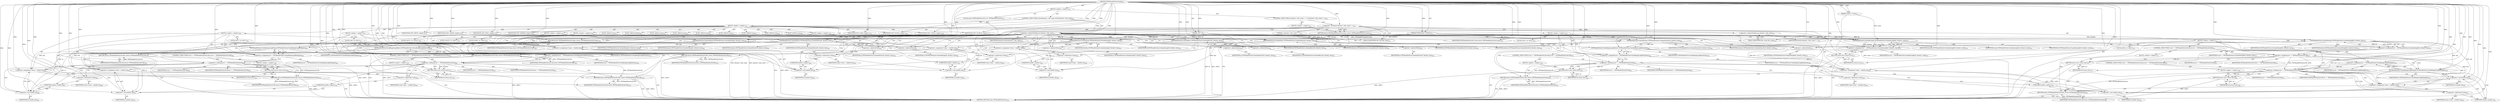 digraph "TIFFReadDirEntryLong8" {  
"79770" [label = <(METHOD,TIFFReadDirEntryLong8)<SUB>810</SUB>> ]
"79771" [label = <(PARAM,TIFF *tif)<SUB>811</SUB>> ]
"79772" [label = <(PARAM,TIFFDirEntry *direntry)<SUB>811</SUB>> ]
"79773" [label = <(PARAM,uint64_t *value)<SUB>811</SUB>> ]
"79774" [label = <(BLOCK,&lt;empty&gt;,&lt;empty&gt;)<SUB>812</SUB>> ]
"79775" [label = <(LOCAL,enum TIFFReadDirEntryErr err: TIFFReadDirEntryErr)<SUB>813</SUB>> ]
"79776" [label = <(CONTROL_STRUCTURE,if (direntry-&gt;tdir_count != 1),if (direntry-&gt;tdir_count != 1))<SUB>814</SUB>> ]
"79777" [label = <(&lt;operator&gt;.notEquals,direntry-&gt;tdir_count != 1)<SUB>814</SUB>> ]
"79778" [label = <(&lt;operator&gt;.indirectFieldAccess,direntry-&gt;tdir_count)<SUB>814</SUB>> ]
"79779" [label = <(IDENTIFIER,direntry,direntry-&gt;tdir_count != 1)<SUB>814</SUB>> ]
"79780" [label = <(FIELD_IDENTIFIER,tdir_count,tdir_count)<SUB>814</SUB>> ]
"79781" [label = <(LITERAL,1,direntry-&gt;tdir_count != 1)<SUB>814</SUB>> ]
"79782" [label = <(BLOCK,&lt;empty&gt;,&lt;empty&gt;)<SUB>815</SUB>> ]
"79783" [label = <(RETURN,return (TIFFReadDirEntryErrCount);,return (TIFFReadDirEntryErrCount);)<SUB>815</SUB>> ]
"79784" [label = <(IDENTIFIER,TIFFReadDirEntryErrCount,return (TIFFReadDirEntryErrCount);)<SUB>815</SUB>> ]
"79785" [label = <(CONTROL_STRUCTURE,switch(direntry-&gt;tdir_type),switch(direntry-&gt;tdir_type))<SUB>816</SUB>> ]
"79786" [label = <(&lt;operator&gt;.indirectFieldAccess,direntry-&gt;tdir_type)<SUB>816</SUB>> ]
"79787" [label = <(IDENTIFIER,direntry,switch(direntry-&gt;tdir_type))<SUB>816</SUB>> ]
"79788" [label = <(FIELD_IDENTIFIER,tdir_type,tdir_type)<SUB>816</SUB>> ]
"79789" [label = <(BLOCK,&lt;empty&gt;,&lt;empty&gt;)<SUB>817</SUB>> ]
"79790" [label = <(JUMP_TARGET,case)<SUB>818</SUB>> ]
"79791" [label = <(IDENTIFIER,TIFF_BYTE,&lt;empty&gt;)<SUB>818</SUB>> ]
"79792" [label = <(BLOCK,&lt;empty&gt;,&lt;empty&gt;)<SUB>819</SUB>> ]
"79793" [label = <(LOCAL,uint8_t m: uint8_t)<SUB>820</SUB>> ]
"79794" [label = <(TIFFReadDirEntryCheckedByte,TIFFReadDirEntryCheckedByte(tif, direntry, &amp;m))<SUB>821</SUB>> ]
"79795" [label = <(IDENTIFIER,tif,TIFFReadDirEntryCheckedByte(tif, direntry, &amp;m))<SUB>821</SUB>> ]
"79796" [label = <(IDENTIFIER,direntry,TIFFReadDirEntryCheckedByte(tif, direntry, &amp;m))<SUB>821</SUB>> ]
"79797" [label = <(&lt;operator&gt;.addressOf,&amp;m)<SUB>821</SUB>> ]
"79798" [label = <(IDENTIFIER,m,TIFFReadDirEntryCheckedByte(tif, direntry, &amp;m))<SUB>821</SUB>> ]
"79799" [label = <(&lt;operator&gt;.assignment,*value = (uint64_t)m)<SUB>822</SUB>> ]
"79800" [label = <(&lt;operator&gt;.indirection,*value)<SUB>822</SUB>> ]
"79801" [label = <(IDENTIFIER,value,*value = (uint64_t)m)<SUB>822</SUB>> ]
"79802" [label = <(&lt;operator&gt;.cast,(uint64_t)m)<SUB>822</SUB>> ]
"79803" [label = <(UNKNOWN,uint64_t,uint64_t)<SUB>822</SUB>> ]
"79804" [label = <(IDENTIFIER,m,(uint64_t)m)<SUB>822</SUB>> ]
"79805" [label = <(RETURN,return (TIFFReadDirEntryErrOk);,return (TIFFReadDirEntryErrOk);)<SUB>823</SUB>> ]
"79806" [label = <(IDENTIFIER,TIFFReadDirEntryErrOk,return (TIFFReadDirEntryErrOk);)<SUB>823</SUB>> ]
"79807" [label = <(JUMP_TARGET,case)<SUB>825</SUB>> ]
"79808" [label = <(IDENTIFIER,TIFF_SBYTE,&lt;empty&gt;)<SUB>825</SUB>> ]
"79809" [label = <(BLOCK,&lt;empty&gt;,&lt;empty&gt;)<SUB>826</SUB>> ]
"79810" [label = <(LOCAL,int8_t m: int8_t)<SUB>827</SUB>> ]
"79811" [label = <(TIFFReadDirEntryCheckedSbyte,TIFFReadDirEntryCheckedSbyte(tif, direntry, &amp;m))<SUB>828</SUB>> ]
"79812" [label = <(IDENTIFIER,tif,TIFFReadDirEntryCheckedSbyte(tif, direntry, &amp;m))<SUB>828</SUB>> ]
"79813" [label = <(IDENTIFIER,direntry,TIFFReadDirEntryCheckedSbyte(tif, direntry, &amp;m))<SUB>828</SUB>> ]
"79814" [label = <(&lt;operator&gt;.addressOf,&amp;m)<SUB>828</SUB>> ]
"79815" [label = <(IDENTIFIER,m,TIFFReadDirEntryCheckedSbyte(tif, direntry, &amp;m))<SUB>828</SUB>> ]
"79816" [label = <(&lt;operator&gt;.assignment,err = TIFFReadDirEntryCheckRangeLong8Sbyte(m))<SUB>829</SUB>> ]
"79817" [label = <(IDENTIFIER,err,err = TIFFReadDirEntryCheckRangeLong8Sbyte(m))<SUB>829</SUB>> ]
"79818" [label = <(TIFFReadDirEntryCheckRangeLong8Sbyte,TIFFReadDirEntryCheckRangeLong8Sbyte(m))<SUB>829</SUB>> ]
"79819" [label = <(IDENTIFIER,m,TIFFReadDirEntryCheckRangeLong8Sbyte(m))<SUB>829</SUB>> ]
"79820" [label = <(CONTROL_STRUCTURE,if (err != TIFFReadDirEntryErrOk),if (err != TIFFReadDirEntryErrOk))<SUB>830</SUB>> ]
"79821" [label = <(&lt;operator&gt;.notEquals,err != TIFFReadDirEntryErrOk)<SUB>830</SUB>> ]
"79822" [label = <(IDENTIFIER,err,err != TIFFReadDirEntryErrOk)<SUB>830</SUB>> ]
"79823" [label = <(IDENTIFIER,TIFFReadDirEntryErrOk,err != TIFFReadDirEntryErrOk)<SUB>830</SUB>> ]
"79824" [label = <(BLOCK,&lt;empty&gt;,&lt;empty&gt;)<SUB>831</SUB>> ]
"79825" [label = <(RETURN,return (err);,return (err);)<SUB>831</SUB>> ]
"79826" [label = <(IDENTIFIER,err,return (err);)<SUB>831</SUB>> ]
"79827" [label = <(&lt;operator&gt;.assignment,*value = (uint64_t)m)<SUB>832</SUB>> ]
"79828" [label = <(&lt;operator&gt;.indirection,*value)<SUB>832</SUB>> ]
"79829" [label = <(IDENTIFIER,value,*value = (uint64_t)m)<SUB>832</SUB>> ]
"79830" [label = <(&lt;operator&gt;.cast,(uint64_t)m)<SUB>832</SUB>> ]
"79831" [label = <(UNKNOWN,uint64_t,uint64_t)<SUB>832</SUB>> ]
"79832" [label = <(IDENTIFIER,m,(uint64_t)m)<SUB>832</SUB>> ]
"79833" [label = <(RETURN,return (TIFFReadDirEntryErrOk);,return (TIFFReadDirEntryErrOk);)<SUB>833</SUB>> ]
"79834" [label = <(IDENTIFIER,TIFFReadDirEntryErrOk,return (TIFFReadDirEntryErrOk);)<SUB>833</SUB>> ]
"79835" [label = <(JUMP_TARGET,case)<SUB>835</SUB>> ]
"79836" [label = <(IDENTIFIER,TIFF_SHORT,&lt;empty&gt;)<SUB>835</SUB>> ]
"79837" [label = <(BLOCK,&lt;empty&gt;,&lt;empty&gt;)<SUB>836</SUB>> ]
"79838" [label = <(LOCAL,uint16_t m: uint16_t)<SUB>837</SUB>> ]
"79839" [label = <(TIFFReadDirEntryCheckedShort,TIFFReadDirEntryCheckedShort(tif, direntry, &amp;m))<SUB>838</SUB>> ]
"79840" [label = <(IDENTIFIER,tif,TIFFReadDirEntryCheckedShort(tif, direntry, &amp;m))<SUB>838</SUB>> ]
"79841" [label = <(IDENTIFIER,direntry,TIFFReadDirEntryCheckedShort(tif, direntry, &amp;m))<SUB>838</SUB>> ]
"79842" [label = <(&lt;operator&gt;.addressOf,&amp;m)<SUB>838</SUB>> ]
"79843" [label = <(IDENTIFIER,m,TIFFReadDirEntryCheckedShort(tif, direntry, &amp;m))<SUB>838</SUB>> ]
"79844" [label = <(&lt;operator&gt;.assignment,*value = (uint64_t)m)<SUB>839</SUB>> ]
"79845" [label = <(&lt;operator&gt;.indirection,*value)<SUB>839</SUB>> ]
"79846" [label = <(IDENTIFIER,value,*value = (uint64_t)m)<SUB>839</SUB>> ]
"79847" [label = <(&lt;operator&gt;.cast,(uint64_t)m)<SUB>839</SUB>> ]
"79848" [label = <(UNKNOWN,uint64_t,uint64_t)<SUB>839</SUB>> ]
"79849" [label = <(IDENTIFIER,m,(uint64_t)m)<SUB>839</SUB>> ]
"79850" [label = <(RETURN,return (TIFFReadDirEntryErrOk);,return (TIFFReadDirEntryErrOk);)<SUB>840</SUB>> ]
"79851" [label = <(IDENTIFIER,TIFFReadDirEntryErrOk,return (TIFFReadDirEntryErrOk);)<SUB>840</SUB>> ]
"79852" [label = <(JUMP_TARGET,case)<SUB>842</SUB>> ]
"79853" [label = <(IDENTIFIER,TIFF_SSHORT,&lt;empty&gt;)<SUB>842</SUB>> ]
"79854" [label = <(BLOCK,&lt;empty&gt;,&lt;empty&gt;)<SUB>843</SUB>> ]
"79855" [label = <(LOCAL,int16_t m: int16_t)<SUB>844</SUB>> ]
"79856" [label = <(TIFFReadDirEntryCheckedSshort,TIFFReadDirEntryCheckedSshort(tif, direntry, &amp;m))<SUB>845</SUB>> ]
"79857" [label = <(IDENTIFIER,tif,TIFFReadDirEntryCheckedSshort(tif, direntry, &amp;m))<SUB>845</SUB>> ]
"79858" [label = <(IDENTIFIER,direntry,TIFFReadDirEntryCheckedSshort(tif, direntry, &amp;m))<SUB>845</SUB>> ]
"79859" [label = <(&lt;operator&gt;.addressOf,&amp;m)<SUB>845</SUB>> ]
"79860" [label = <(IDENTIFIER,m,TIFFReadDirEntryCheckedSshort(tif, direntry, &amp;m))<SUB>845</SUB>> ]
"79861" [label = <(&lt;operator&gt;.assignment,err = TIFFReadDirEntryCheckRangeLong8Sshort(m))<SUB>846</SUB>> ]
"79862" [label = <(IDENTIFIER,err,err = TIFFReadDirEntryCheckRangeLong8Sshort(m))<SUB>846</SUB>> ]
"79863" [label = <(TIFFReadDirEntryCheckRangeLong8Sshort,TIFFReadDirEntryCheckRangeLong8Sshort(m))<SUB>846</SUB>> ]
"79864" [label = <(IDENTIFIER,m,TIFFReadDirEntryCheckRangeLong8Sshort(m))<SUB>846</SUB>> ]
"79865" [label = <(CONTROL_STRUCTURE,if (err != TIFFReadDirEntryErrOk),if (err != TIFFReadDirEntryErrOk))<SUB>847</SUB>> ]
"79866" [label = <(&lt;operator&gt;.notEquals,err != TIFFReadDirEntryErrOk)<SUB>847</SUB>> ]
"79867" [label = <(IDENTIFIER,err,err != TIFFReadDirEntryErrOk)<SUB>847</SUB>> ]
"79868" [label = <(IDENTIFIER,TIFFReadDirEntryErrOk,err != TIFFReadDirEntryErrOk)<SUB>847</SUB>> ]
"79869" [label = <(BLOCK,&lt;empty&gt;,&lt;empty&gt;)<SUB>848</SUB>> ]
"79870" [label = <(RETURN,return (err);,return (err);)<SUB>848</SUB>> ]
"79871" [label = <(IDENTIFIER,err,return (err);)<SUB>848</SUB>> ]
"79872" [label = <(&lt;operator&gt;.assignment,*value = (uint64_t)m)<SUB>849</SUB>> ]
"79873" [label = <(&lt;operator&gt;.indirection,*value)<SUB>849</SUB>> ]
"79874" [label = <(IDENTIFIER,value,*value = (uint64_t)m)<SUB>849</SUB>> ]
"79875" [label = <(&lt;operator&gt;.cast,(uint64_t)m)<SUB>849</SUB>> ]
"79876" [label = <(UNKNOWN,uint64_t,uint64_t)<SUB>849</SUB>> ]
"79877" [label = <(IDENTIFIER,m,(uint64_t)m)<SUB>849</SUB>> ]
"79878" [label = <(RETURN,return (TIFFReadDirEntryErrOk);,return (TIFFReadDirEntryErrOk);)<SUB>850</SUB>> ]
"79879" [label = <(IDENTIFIER,TIFFReadDirEntryErrOk,return (TIFFReadDirEntryErrOk);)<SUB>850</SUB>> ]
"79880" [label = <(JUMP_TARGET,case)<SUB>852</SUB>> ]
"79881" [label = <(IDENTIFIER,TIFF_LONG,&lt;empty&gt;)<SUB>852</SUB>> ]
"79882" [label = <(BLOCK,&lt;empty&gt;,&lt;empty&gt;)<SUB>853</SUB>> ]
"79883" [label = <(LOCAL,uint32_t m: uint32_t)<SUB>854</SUB>> ]
"79884" [label = <(TIFFReadDirEntryCheckedLong,TIFFReadDirEntryCheckedLong(tif, direntry, &amp;m))<SUB>855</SUB>> ]
"79885" [label = <(IDENTIFIER,tif,TIFFReadDirEntryCheckedLong(tif, direntry, &amp;m))<SUB>855</SUB>> ]
"79886" [label = <(IDENTIFIER,direntry,TIFFReadDirEntryCheckedLong(tif, direntry, &amp;m))<SUB>855</SUB>> ]
"79887" [label = <(&lt;operator&gt;.addressOf,&amp;m)<SUB>855</SUB>> ]
"79888" [label = <(IDENTIFIER,m,TIFFReadDirEntryCheckedLong(tif, direntry, &amp;m))<SUB>855</SUB>> ]
"79889" [label = <(&lt;operator&gt;.assignment,*value = (uint64_t)m)<SUB>856</SUB>> ]
"79890" [label = <(&lt;operator&gt;.indirection,*value)<SUB>856</SUB>> ]
"79891" [label = <(IDENTIFIER,value,*value = (uint64_t)m)<SUB>856</SUB>> ]
"79892" [label = <(&lt;operator&gt;.cast,(uint64_t)m)<SUB>856</SUB>> ]
"79893" [label = <(UNKNOWN,uint64_t,uint64_t)<SUB>856</SUB>> ]
"79894" [label = <(IDENTIFIER,m,(uint64_t)m)<SUB>856</SUB>> ]
"79895" [label = <(RETURN,return (TIFFReadDirEntryErrOk);,return (TIFFReadDirEntryErrOk);)<SUB>857</SUB>> ]
"79896" [label = <(IDENTIFIER,TIFFReadDirEntryErrOk,return (TIFFReadDirEntryErrOk);)<SUB>857</SUB>> ]
"79897" [label = <(JUMP_TARGET,case)<SUB>859</SUB>> ]
"79898" [label = <(IDENTIFIER,TIFF_SLONG,&lt;empty&gt;)<SUB>859</SUB>> ]
"79899" [label = <(BLOCK,&lt;empty&gt;,&lt;empty&gt;)<SUB>860</SUB>> ]
"79900" [label = <(LOCAL,int32_t m: int32_t)<SUB>861</SUB>> ]
"79901" [label = <(TIFFReadDirEntryCheckedSlong,TIFFReadDirEntryCheckedSlong(tif, direntry, &amp;m))<SUB>862</SUB>> ]
"79902" [label = <(IDENTIFIER,tif,TIFFReadDirEntryCheckedSlong(tif, direntry, &amp;m))<SUB>862</SUB>> ]
"79903" [label = <(IDENTIFIER,direntry,TIFFReadDirEntryCheckedSlong(tif, direntry, &amp;m))<SUB>862</SUB>> ]
"79904" [label = <(&lt;operator&gt;.addressOf,&amp;m)<SUB>862</SUB>> ]
"79905" [label = <(IDENTIFIER,m,TIFFReadDirEntryCheckedSlong(tif, direntry, &amp;m))<SUB>862</SUB>> ]
"79906" [label = <(&lt;operator&gt;.assignment,err = TIFFReadDirEntryCheckRangeLong8Slong(m))<SUB>863</SUB>> ]
"79907" [label = <(IDENTIFIER,err,err = TIFFReadDirEntryCheckRangeLong8Slong(m))<SUB>863</SUB>> ]
"79908" [label = <(TIFFReadDirEntryCheckRangeLong8Slong,TIFFReadDirEntryCheckRangeLong8Slong(m))<SUB>863</SUB>> ]
"79909" [label = <(IDENTIFIER,m,TIFFReadDirEntryCheckRangeLong8Slong(m))<SUB>863</SUB>> ]
"79910" [label = <(CONTROL_STRUCTURE,if (err != TIFFReadDirEntryErrOk),if (err != TIFFReadDirEntryErrOk))<SUB>864</SUB>> ]
"79911" [label = <(&lt;operator&gt;.notEquals,err != TIFFReadDirEntryErrOk)<SUB>864</SUB>> ]
"79912" [label = <(IDENTIFIER,err,err != TIFFReadDirEntryErrOk)<SUB>864</SUB>> ]
"79913" [label = <(IDENTIFIER,TIFFReadDirEntryErrOk,err != TIFFReadDirEntryErrOk)<SUB>864</SUB>> ]
"79914" [label = <(BLOCK,&lt;empty&gt;,&lt;empty&gt;)<SUB>865</SUB>> ]
"79915" [label = <(RETURN,return (err);,return (err);)<SUB>865</SUB>> ]
"79916" [label = <(IDENTIFIER,err,return (err);)<SUB>865</SUB>> ]
"79917" [label = <(&lt;operator&gt;.assignment,*value = (uint64_t)m)<SUB>866</SUB>> ]
"79918" [label = <(&lt;operator&gt;.indirection,*value)<SUB>866</SUB>> ]
"79919" [label = <(IDENTIFIER,value,*value = (uint64_t)m)<SUB>866</SUB>> ]
"79920" [label = <(&lt;operator&gt;.cast,(uint64_t)m)<SUB>866</SUB>> ]
"79921" [label = <(UNKNOWN,uint64_t,uint64_t)<SUB>866</SUB>> ]
"79922" [label = <(IDENTIFIER,m,(uint64_t)m)<SUB>866</SUB>> ]
"79923" [label = <(RETURN,return (TIFFReadDirEntryErrOk);,return (TIFFReadDirEntryErrOk);)<SUB>867</SUB>> ]
"79924" [label = <(IDENTIFIER,TIFFReadDirEntryErrOk,return (TIFFReadDirEntryErrOk);)<SUB>867</SUB>> ]
"79925" [label = <(JUMP_TARGET,case)<SUB>869</SUB>> ]
"79926" [label = <(IDENTIFIER,TIFF_LONG8,&lt;empty&gt;)<SUB>869</SUB>> ]
"79927" [label = <(&lt;operator&gt;.assignment,err = TIFFReadDirEntryCheckedLong8(tif, direntry, value))<SUB>870</SUB>> ]
"79928" [label = <(IDENTIFIER,err,err = TIFFReadDirEntryCheckedLong8(tif, direntry, value))<SUB>870</SUB>> ]
"79929" [label = <(TIFFReadDirEntryCheckedLong8,TIFFReadDirEntryCheckedLong8(tif, direntry, value))<SUB>870</SUB>> ]
"79930" [label = <(IDENTIFIER,tif,TIFFReadDirEntryCheckedLong8(tif, direntry, value))<SUB>870</SUB>> ]
"79931" [label = <(IDENTIFIER,direntry,TIFFReadDirEntryCheckedLong8(tif, direntry, value))<SUB>870</SUB>> ]
"79932" [label = <(IDENTIFIER,value,TIFFReadDirEntryCheckedLong8(tif, direntry, value))<SUB>870</SUB>> ]
"79933" [label = <(RETURN,return (err);,return (err);)<SUB>871</SUB>> ]
"79934" [label = <(IDENTIFIER,err,return (err);)<SUB>871</SUB>> ]
"79935" [label = <(JUMP_TARGET,case)<SUB>872</SUB>> ]
"79936" [label = <(IDENTIFIER,TIFF_SLONG8,&lt;empty&gt;)<SUB>872</SUB>> ]
"79937" [label = <(BLOCK,&lt;empty&gt;,&lt;empty&gt;)<SUB>873</SUB>> ]
"79938" [label = <(LOCAL,int64_t m: int64_t)<SUB>874</SUB>> ]
"79939" [label = <(&lt;operator&gt;.assignment,err = TIFFReadDirEntryCheckedSlong8(tif, direntry, &amp;m))<SUB>875</SUB>> ]
"79940" [label = <(IDENTIFIER,err,err = TIFFReadDirEntryCheckedSlong8(tif, direntry, &amp;m))<SUB>875</SUB>> ]
"79941" [label = <(TIFFReadDirEntryCheckedSlong8,TIFFReadDirEntryCheckedSlong8(tif, direntry, &amp;m))<SUB>875</SUB>> ]
"79942" [label = <(IDENTIFIER,tif,TIFFReadDirEntryCheckedSlong8(tif, direntry, &amp;m))<SUB>875</SUB>> ]
"79943" [label = <(IDENTIFIER,direntry,TIFFReadDirEntryCheckedSlong8(tif, direntry, &amp;m))<SUB>875</SUB>> ]
"79944" [label = <(&lt;operator&gt;.addressOf,&amp;m)<SUB>875</SUB>> ]
"79945" [label = <(IDENTIFIER,m,TIFFReadDirEntryCheckedSlong8(tif, direntry, &amp;m))<SUB>875</SUB>> ]
"79946" [label = <(CONTROL_STRUCTURE,if (err != TIFFReadDirEntryErrOk),if (err != TIFFReadDirEntryErrOk))<SUB>876</SUB>> ]
"79947" [label = <(&lt;operator&gt;.notEquals,err != TIFFReadDirEntryErrOk)<SUB>876</SUB>> ]
"79948" [label = <(IDENTIFIER,err,err != TIFFReadDirEntryErrOk)<SUB>876</SUB>> ]
"79949" [label = <(IDENTIFIER,TIFFReadDirEntryErrOk,err != TIFFReadDirEntryErrOk)<SUB>876</SUB>> ]
"79950" [label = <(BLOCK,&lt;empty&gt;,&lt;empty&gt;)<SUB>877</SUB>> ]
"79951" [label = <(RETURN,return (err);,return (err);)<SUB>877</SUB>> ]
"79952" [label = <(IDENTIFIER,err,return (err);)<SUB>877</SUB>> ]
"79953" [label = <(&lt;operator&gt;.assignment,err = TIFFReadDirEntryCheckRangeLong8Slong8(m))<SUB>878</SUB>> ]
"79954" [label = <(IDENTIFIER,err,err = TIFFReadDirEntryCheckRangeLong8Slong8(m))<SUB>878</SUB>> ]
"79955" [label = <(TIFFReadDirEntryCheckRangeLong8Slong8,TIFFReadDirEntryCheckRangeLong8Slong8(m))<SUB>878</SUB>> ]
"79956" [label = <(IDENTIFIER,m,TIFFReadDirEntryCheckRangeLong8Slong8(m))<SUB>878</SUB>> ]
"79957" [label = <(CONTROL_STRUCTURE,if (err != TIFFReadDirEntryErrOk),if (err != TIFFReadDirEntryErrOk))<SUB>879</SUB>> ]
"79958" [label = <(&lt;operator&gt;.notEquals,err != TIFFReadDirEntryErrOk)<SUB>879</SUB>> ]
"79959" [label = <(IDENTIFIER,err,err != TIFFReadDirEntryErrOk)<SUB>879</SUB>> ]
"79960" [label = <(IDENTIFIER,TIFFReadDirEntryErrOk,err != TIFFReadDirEntryErrOk)<SUB>879</SUB>> ]
"79961" [label = <(BLOCK,&lt;empty&gt;,&lt;empty&gt;)<SUB>880</SUB>> ]
"79962" [label = <(RETURN,return (err);,return (err);)<SUB>880</SUB>> ]
"79963" [label = <(IDENTIFIER,err,return (err);)<SUB>880</SUB>> ]
"79964" [label = <(&lt;operator&gt;.assignment,*value = (uint64_t)m)<SUB>881</SUB>> ]
"79965" [label = <(&lt;operator&gt;.indirection,*value)<SUB>881</SUB>> ]
"79966" [label = <(IDENTIFIER,value,*value = (uint64_t)m)<SUB>881</SUB>> ]
"79967" [label = <(&lt;operator&gt;.cast,(uint64_t)m)<SUB>881</SUB>> ]
"79968" [label = <(UNKNOWN,uint64_t,uint64_t)<SUB>881</SUB>> ]
"79969" [label = <(IDENTIFIER,m,(uint64_t)m)<SUB>881</SUB>> ]
"79970" [label = <(RETURN,return (TIFFReadDirEntryErrOk);,return (TIFFReadDirEntryErrOk);)<SUB>882</SUB>> ]
"79971" [label = <(IDENTIFIER,TIFFReadDirEntryErrOk,return (TIFFReadDirEntryErrOk);)<SUB>882</SUB>> ]
"79972" [label = <(JUMP_TARGET,default)<SUB>884</SUB>> ]
"79973" [label = <(RETURN,return (TIFFReadDirEntryErrType);,return (TIFFReadDirEntryErrType);)<SUB>885</SUB>> ]
"79974" [label = <(IDENTIFIER,TIFFReadDirEntryErrType,return (TIFFReadDirEntryErrType);)<SUB>885</SUB>> ]
"79975" [label = <(METHOD_RETURN,enum TIFFReadDirEntryErr)<SUB>810</SUB>> ]
  "79770" -> "79771"  [ label = "AST: "] 
  "79770" -> "79772"  [ label = "AST: "] 
  "79770" -> "79773"  [ label = "AST: "] 
  "79770" -> "79774"  [ label = "AST: "] 
  "79770" -> "79975"  [ label = "AST: "] 
  "79774" -> "79775"  [ label = "AST: "] 
  "79774" -> "79776"  [ label = "AST: "] 
  "79774" -> "79785"  [ label = "AST: "] 
  "79776" -> "79777"  [ label = "AST: "] 
  "79776" -> "79782"  [ label = "AST: "] 
  "79777" -> "79778"  [ label = "AST: "] 
  "79777" -> "79781"  [ label = "AST: "] 
  "79778" -> "79779"  [ label = "AST: "] 
  "79778" -> "79780"  [ label = "AST: "] 
  "79782" -> "79783"  [ label = "AST: "] 
  "79783" -> "79784"  [ label = "AST: "] 
  "79785" -> "79786"  [ label = "AST: "] 
  "79785" -> "79789"  [ label = "AST: "] 
  "79786" -> "79787"  [ label = "AST: "] 
  "79786" -> "79788"  [ label = "AST: "] 
  "79789" -> "79790"  [ label = "AST: "] 
  "79789" -> "79791"  [ label = "AST: "] 
  "79789" -> "79792"  [ label = "AST: "] 
  "79789" -> "79807"  [ label = "AST: "] 
  "79789" -> "79808"  [ label = "AST: "] 
  "79789" -> "79809"  [ label = "AST: "] 
  "79789" -> "79835"  [ label = "AST: "] 
  "79789" -> "79836"  [ label = "AST: "] 
  "79789" -> "79837"  [ label = "AST: "] 
  "79789" -> "79852"  [ label = "AST: "] 
  "79789" -> "79853"  [ label = "AST: "] 
  "79789" -> "79854"  [ label = "AST: "] 
  "79789" -> "79880"  [ label = "AST: "] 
  "79789" -> "79881"  [ label = "AST: "] 
  "79789" -> "79882"  [ label = "AST: "] 
  "79789" -> "79897"  [ label = "AST: "] 
  "79789" -> "79898"  [ label = "AST: "] 
  "79789" -> "79899"  [ label = "AST: "] 
  "79789" -> "79925"  [ label = "AST: "] 
  "79789" -> "79926"  [ label = "AST: "] 
  "79789" -> "79927"  [ label = "AST: "] 
  "79789" -> "79933"  [ label = "AST: "] 
  "79789" -> "79935"  [ label = "AST: "] 
  "79789" -> "79936"  [ label = "AST: "] 
  "79789" -> "79937"  [ label = "AST: "] 
  "79789" -> "79972"  [ label = "AST: "] 
  "79789" -> "79973"  [ label = "AST: "] 
  "79792" -> "79793"  [ label = "AST: "] 
  "79792" -> "79794"  [ label = "AST: "] 
  "79792" -> "79799"  [ label = "AST: "] 
  "79792" -> "79805"  [ label = "AST: "] 
  "79794" -> "79795"  [ label = "AST: "] 
  "79794" -> "79796"  [ label = "AST: "] 
  "79794" -> "79797"  [ label = "AST: "] 
  "79797" -> "79798"  [ label = "AST: "] 
  "79799" -> "79800"  [ label = "AST: "] 
  "79799" -> "79802"  [ label = "AST: "] 
  "79800" -> "79801"  [ label = "AST: "] 
  "79802" -> "79803"  [ label = "AST: "] 
  "79802" -> "79804"  [ label = "AST: "] 
  "79805" -> "79806"  [ label = "AST: "] 
  "79809" -> "79810"  [ label = "AST: "] 
  "79809" -> "79811"  [ label = "AST: "] 
  "79809" -> "79816"  [ label = "AST: "] 
  "79809" -> "79820"  [ label = "AST: "] 
  "79809" -> "79827"  [ label = "AST: "] 
  "79809" -> "79833"  [ label = "AST: "] 
  "79811" -> "79812"  [ label = "AST: "] 
  "79811" -> "79813"  [ label = "AST: "] 
  "79811" -> "79814"  [ label = "AST: "] 
  "79814" -> "79815"  [ label = "AST: "] 
  "79816" -> "79817"  [ label = "AST: "] 
  "79816" -> "79818"  [ label = "AST: "] 
  "79818" -> "79819"  [ label = "AST: "] 
  "79820" -> "79821"  [ label = "AST: "] 
  "79820" -> "79824"  [ label = "AST: "] 
  "79821" -> "79822"  [ label = "AST: "] 
  "79821" -> "79823"  [ label = "AST: "] 
  "79824" -> "79825"  [ label = "AST: "] 
  "79825" -> "79826"  [ label = "AST: "] 
  "79827" -> "79828"  [ label = "AST: "] 
  "79827" -> "79830"  [ label = "AST: "] 
  "79828" -> "79829"  [ label = "AST: "] 
  "79830" -> "79831"  [ label = "AST: "] 
  "79830" -> "79832"  [ label = "AST: "] 
  "79833" -> "79834"  [ label = "AST: "] 
  "79837" -> "79838"  [ label = "AST: "] 
  "79837" -> "79839"  [ label = "AST: "] 
  "79837" -> "79844"  [ label = "AST: "] 
  "79837" -> "79850"  [ label = "AST: "] 
  "79839" -> "79840"  [ label = "AST: "] 
  "79839" -> "79841"  [ label = "AST: "] 
  "79839" -> "79842"  [ label = "AST: "] 
  "79842" -> "79843"  [ label = "AST: "] 
  "79844" -> "79845"  [ label = "AST: "] 
  "79844" -> "79847"  [ label = "AST: "] 
  "79845" -> "79846"  [ label = "AST: "] 
  "79847" -> "79848"  [ label = "AST: "] 
  "79847" -> "79849"  [ label = "AST: "] 
  "79850" -> "79851"  [ label = "AST: "] 
  "79854" -> "79855"  [ label = "AST: "] 
  "79854" -> "79856"  [ label = "AST: "] 
  "79854" -> "79861"  [ label = "AST: "] 
  "79854" -> "79865"  [ label = "AST: "] 
  "79854" -> "79872"  [ label = "AST: "] 
  "79854" -> "79878"  [ label = "AST: "] 
  "79856" -> "79857"  [ label = "AST: "] 
  "79856" -> "79858"  [ label = "AST: "] 
  "79856" -> "79859"  [ label = "AST: "] 
  "79859" -> "79860"  [ label = "AST: "] 
  "79861" -> "79862"  [ label = "AST: "] 
  "79861" -> "79863"  [ label = "AST: "] 
  "79863" -> "79864"  [ label = "AST: "] 
  "79865" -> "79866"  [ label = "AST: "] 
  "79865" -> "79869"  [ label = "AST: "] 
  "79866" -> "79867"  [ label = "AST: "] 
  "79866" -> "79868"  [ label = "AST: "] 
  "79869" -> "79870"  [ label = "AST: "] 
  "79870" -> "79871"  [ label = "AST: "] 
  "79872" -> "79873"  [ label = "AST: "] 
  "79872" -> "79875"  [ label = "AST: "] 
  "79873" -> "79874"  [ label = "AST: "] 
  "79875" -> "79876"  [ label = "AST: "] 
  "79875" -> "79877"  [ label = "AST: "] 
  "79878" -> "79879"  [ label = "AST: "] 
  "79882" -> "79883"  [ label = "AST: "] 
  "79882" -> "79884"  [ label = "AST: "] 
  "79882" -> "79889"  [ label = "AST: "] 
  "79882" -> "79895"  [ label = "AST: "] 
  "79884" -> "79885"  [ label = "AST: "] 
  "79884" -> "79886"  [ label = "AST: "] 
  "79884" -> "79887"  [ label = "AST: "] 
  "79887" -> "79888"  [ label = "AST: "] 
  "79889" -> "79890"  [ label = "AST: "] 
  "79889" -> "79892"  [ label = "AST: "] 
  "79890" -> "79891"  [ label = "AST: "] 
  "79892" -> "79893"  [ label = "AST: "] 
  "79892" -> "79894"  [ label = "AST: "] 
  "79895" -> "79896"  [ label = "AST: "] 
  "79899" -> "79900"  [ label = "AST: "] 
  "79899" -> "79901"  [ label = "AST: "] 
  "79899" -> "79906"  [ label = "AST: "] 
  "79899" -> "79910"  [ label = "AST: "] 
  "79899" -> "79917"  [ label = "AST: "] 
  "79899" -> "79923"  [ label = "AST: "] 
  "79901" -> "79902"  [ label = "AST: "] 
  "79901" -> "79903"  [ label = "AST: "] 
  "79901" -> "79904"  [ label = "AST: "] 
  "79904" -> "79905"  [ label = "AST: "] 
  "79906" -> "79907"  [ label = "AST: "] 
  "79906" -> "79908"  [ label = "AST: "] 
  "79908" -> "79909"  [ label = "AST: "] 
  "79910" -> "79911"  [ label = "AST: "] 
  "79910" -> "79914"  [ label = "AST: "] 
  "79911" -> "79912"  [ label = "AST: "] 
  "79911" -> "79913"  [ label = "AST: "] 
  "79914" -> "79915"  [ label = "AST: "] 
  "79915" -> "79916"  [ label = "AST: "] 
  "79917" -> "79918"  [ label = "AST: "] 
  "79917" -> "79920"  [ label = "AST: "] 
  "79918" -> "79919"  [ label = "AST: "] 
  "79920" -> "79921"  [ label = "AST: "] 
  "79920" -> "79922"  [ label = "AST: "] 
  "79923" -> "79924"  [ label = "AST: "] 
  "79927" -> "79928"  [ label = "AST: "] 
  "79927" -> "79929"  [ label = "AST: "] 
  "79929" -> "79930"  [ label = "AST: "] 
  "79929" -> "79931"  [ label = "AST: "] 
  "79929" -> "79932"  [ label = "AST: "] 
  "79933" -> "79934"  [ label = "AST: "] 
  "79937" -> "79938"  [ label = "AST: "] 
  "79937" -> "79939"  [ label = "AST: "] 
  "79937" -> "79946"  [ label = "AST: "] 
  "79937" -> "79953"  [ label = "AST: "] 
  "79937" -> "79957"  [ label = "AST: "] 
  "79937" -> "79964"  [ label = "AST: "] 
  "79937" -> "79970"  [ label = "AST: "] 
  "79939" -> "79940"  [ label = "AST: "] 
  "79939" -> "79941"  [ label = "AST: "] 
  "79941" -> "79942"  [ label = "AST: "] 
  "79941" -> "79943"  [ label = "AST: "] 
  "79941" -> "79944"  [ label = "AST: "] 
  "79944" -> "79945"  [ label = "AST: "] 
  "79946" -> "79947"  [ label = "AST: "] 
  "79946" -> "79950"  [ label = "AST: "] 
  "79947" -> "79948"  [ label = "AST: "] 
  "79947" -> "79949"  [ label = "AST: "] 
  "79950" -> "79951"  [ label = "AST: "] 
  "79951" -> "79952"  [ label = "AST: "] 
  "79953" -> "79954"  [ label = "AST: "] 
  "79953" -> "79955"  [ label = "AST: "] 
  "79955" -> "79956"  [ label = "AST: "] 
  "79957" -> "79958"  [ label = "AST: "] 
  "79957" -> "79961"  [ label = "AST: "] 
  "79958" -> "79959"  [ label = "AST: "] 
  "79958" -> "79960"  [ label = "AST: "] 
  "79961" -> "79962"  [ label = "AST: "] 
  "79962" -> "79963"  [ label = "AST: "] 
  "79964" -> "79965"  [ label = "AST: "] 
  "79964" -> "79967"  [ label = "AST: "] 
  "79965" -> "79966"  [ label = "AST: "] 
  "79967" -> "79968"  [ label = "AST: "] 
  "79967" -> "79969"  [ label = "AST: "] 
  "79970" -> "79971"  [ label = "AST: "] 
  "79973" -> "79974"  [ label = "AST: "] 
  "79777" -> "79783"  [ label = "CFG: "] 
  "79777" -> "79788"  [ label = "CFG: "] 
  "79786" -> "79797"  [ label = "CFG: "] 
  "79786" -> "79814"  [ label = "CFG: "] 
  "79786" -> "79842"  [ label = "CFG: "] 
  "79786" -> "79859"  [ label = "CFG: "] 
  "79786" -> "79887"  [ label = "CFG: "] 
  "79786" -> "79904"  [ label = "CFG: "] 
  "79786" -> "79929"  [ label = "CFG: "] 
  "79786" -> "79944"  [ label = "CFG: "] 
  "79786" -> "79973"  [ label = "CFG: "] 
  "79778" -> "79777"  [ label = "CFG: "] 
  "79783" -> "79975"  [ label = "CFG: "] 
  "79788" -> "79786"  [ label = "CFG: "] 
  "79927" -> "79933"  [ label = "CFG: "] 
  "79933" -> "79975"  [ label = "CFG: "] 
  "79973" -> "79975"  [ label = "CFG: "] 
  "79780" -> "79778"  [ label = "CFG: "] 
  "79794" -> "79800"  [ label = "CFG: "] 
  "79799" -> "79805"  [ label = "CFG: "] 
  "79805" -> "79975"  [ label = "CFG: "] 
  "79811" -> "79818"  [ label = "CFG: "] 
  "79816" -> "79821"  [ label = "CFG: "] 
  "79827" -> "79833"  [ label = "CFG: "] 
  "79833" -> "79975"  [ label = "CFG: "] 
  "79839" -> "79845"  [ label = "CFG: "] 
  "79844" -> "79850"  [ label = "CFG: "] 
  "79850" -> "79975"  [ label = "CFG: "] 
  "79856" -> "79863"  [ label = "CFG: "] 
  "79861" -> "79866"  [ label = "CFG: "] 
  "79872" -> "79878"  [ label = "CFG: "] 
  "79878" -> "79975"  [ label = "CFG: "] 
  "79884" -> "79890"  [ label = "CFG: "] 
  "79889" -> "79895"  [ label = "CFG: "] 
  "79895" -> "79975"  [ label = "CFG: "] 
  "79901" -> "79908"  [ label = "CFG: "] 
  "79906" -> "79911"  [ label = "CFG: "] 
  "79917" -> "79923"  [ label = "CFG: "] 
  "79923" -> "79975"  [ label = "CFG: "] 
  "79929" -> "79927"  [ label = "CFG: "] 
  "79939" -> "79947"  [ label = "CFG: "] 
  "79953" -> "79958"  [ label = "CFG: "] 
  "79964" -> "79970"  [ label = "CFG: "] 
  "79970" -> "79975"  [ label = "CFG: "] 
  "79797" -> "79794"  [ label = "CFG: "] 
  "79800" -> "79803"  [ label = "CFG: "] 
  "79802" -> "79799"  [ label = "CFG: "] 
  "79814" -> "79811"  [ label = "CFG: "] 
  "79818" -> "79816"  [ label = "CFG: "] 
  "79821" -> "79825"  [ label = "CFG: "] 
  "79821" -> "79828"  [ label = "CFG: "] 
  "79828" -> "79831"  [ label = "CFG: "] 
  "79830" -> "79827"  [ label = "CFG: "] 
  "79842" -> "79839"  [ label = "CFG: "] 
  "79845" -> "79848"  [ label = "CFG: "] 
  "79847" -> "79844"  [ label = "CFG: "] 
  "79859" -> "79856"  [ label = "CFG: "] 
  "79863" -> "79861"  [ label = "CFG: "] 
  "79866" -> "79870"  [ label = "CFG: "] 
  "79866" -> "79873"  [ label = "CFG: "] 
  "79873" -> "79876"  [ label = "CFG: "] 
  "79875" -> "79872"  [ label = "CFG: "] 
  "79887" -> "79884"  [ label = "CFG: "] 
  "79890" -> "79893"  [ label = "CFG: "] 
  "79892" -> "79889"  [ label = "CFG: "] 
  "79904" -> "79901"  [ label = "CFG: "] 
  "79908" -> "79906"  [ label = "CFG: "] 
  "79911" -> "79915"  [ label = "CFG: "] 
  "79911" -> "79918"  [ label = "CFG: "] 
  "79918" -> "79921"  [ label = "CFG: "] 
  "79920" -> "79917"  [ label = "CFG: "] 
  "79941" -> "79939"  [ label = "CFG: "] 
  "79947" -> "79951"  [ label = "CFG: "] 
  "79947" -> "79955"  [ label = "CFG: "] 
  "79955" -> "79953"  [ label = "CFG: "] 
  "79958" -> "79962"  [ label = "CFG: "] 
  "79958" -> "79965"  [ label = "CFG: "] 
  "79965" -> "79968"  [ label = "CFG: "] 
  "79967" -> "79964"  [ label = "CFG: "] 
  "79803" -> "79802"  [ label = "CFG: "] 
  "79825" -> "79975"  [ label = "CFG: "] 
  "79831" -> "79830"  [ label = "CFG: "] 
  "79848" -> "79847"  [ label = "CFG: "] 
  "79870" -> "79975"  [ label = "CFG: "] 
  "79876" -> "79875"  [ label = "CFG: "] 
  "79893" -> "79892"  [ label = "CFG: "] 
  "79915" -> "79975"  [ label = "CFG: "] 
  "79921" -> "79920"  [ label = "CFG: "] 
  "79944" -> "79941"  [ label = "CFG: "] 
  "79951" -> "79975"  [ label = "CFG: "] 
  "79962" -> "79975"  [ label = "CFG: "] 
  "79968" -> "79967"  [ label = "CFG: "] 
  "79770" -> "79780"  [ label = "CFG: "] 
  "79783" -> "79975"  [ label = "DDG: &lt;RET&gt;"] 
  "79878" -> "79975"  [ label = "DDG: &lt;RET&gt;"] 
  "79970" -> "79975"  [ label = "DDG: &lt;RET&gt;"] 
  "79951" -> "79975"  [ label = "DDG: &lt;RET&gt;"] 
  "79870" -> "79975"  [ label = "DDG: &lt;RET&gt;"] 
  "79915" -> "79975"  [ label = "DDG: &lt;RET&gt;"] 
  "79805" -> "79975"  [ label = "DDG: &lt;RET&gt;"] 
  "79923" -> "79975"  [ label = "DDG: &lt;RET&gt;"] 
  "79973" -> "79975"  [ label = "DDG: &lt;RET&gt;"] 
  "79833" -> "79975"  [ label = "DDG: &lt;RET&gt;"] 
  "79850" -> "79975"  [ label = "DDG: &lt;RET&gt;"] 
  "79933" -> "79975"  [ label = "DDG: &lt;RET&gt;"] 
  "79825" -> "79975"  [ label = "DDG: &lt;RET&gt;"] 
  "79962" -> "79975"  [ label = "DDG: &lt;RET&gt;"] 
  "79895" -> "79975"  [ label = "DDG: &lt;RET&gt;"] 
  "79771" -> "79975"  [ label = "DDG: tif"] 
  "79772" -> "79975"  [ label = "DDG: direntry"] 
  "79773" -> "79975"  [ label = "DDG: value"] 
  "79777" -> "79975"  [ label = "DDG: direntry-&gt;tdir_count"] 
  "79777" -> "79975"  [ label = "DDG: direntry-&gt;tdir_count != 1"] 
  "79770" -> "79771"  [ label = "DDG: "] 
  "79770" -> "79772"  [ label = "DDG: "] 
  "79770" -> "79773"  [ label = "DDG: "] 
  "79770" -> "79777"  [ label = "DDG: "] 
  "79784" -> "79783"  [ label = "DDG: TIFFReadDirEntryErrCount"] 
  "79770" -> "79783"  [ label = "DDG: "] 
  "79770" -> "79791"  [ label = "DDG: "] 
  "79770" -> "79808"  [ label = "DDG: "] 
  "79770" -> "79836"  [ label = "DDG: "] 
  "79770" -> "79853"  [ label = "DDG: "] 
  "79770" -> "79881"  [ label = "DDG: "] 
  "79770" -> "79898"  [ label = "DDG: "] 
  "79770" -> "79926"  [ label = "DDG: "] 
  "79929" -> "79927"  [ label = "DDG: tif"] 
  "79929" -> "79927"  [ label = "DDG: direntry"] 
  "79929" -> "79927"  [ label = "DDG: value"] 
  "79934" -> "79933"  [ label = "DDG: err"] 
  "79927" -> "79933"  [ label = "DDG: err"] 
  "79770" -> "79936"  [ label = "DDG: "] 
  "79974" -> "79973"  [ label = "DDG: TIFFReadDirEntryErrType"] 
  "79770" -> "79973"  [ label = "DDG: "] 
  "79770" -> "79784"  [ label = "DDG: "] 
  "79794" -> "79799"  [ label = "DDG: &amp;m"] 
  "79770" -> "79799"  [ label = "DDG: "] 
  "79806" -> "79805"  [ label = "DDG: TIFFReadDirEntryErrOk"] 
  "79770" -> "79805"  [ label = "DDG: "] 
  "79818" -> "79816"  [ label = "DDG: m"] 
  "79811" -> "79827"  [ label = "DDG: &amp;m"] 
  "79818" -> "79827"  [ label = "DDG: m"] 
  "79770" -> "79827"  [ label = "DDG: "] 
  "79834" -> "79833"  [ label = "DDG: TIFFReadDirEntryErrOk"] 
  "79821" -> "79833"  [ label = "DDG: TIFFReadDirEntryErrOk"] 
  "79839" -> "79844"  [ label = "DDG: &amp;m"] 
  "79770" -> "79844"  [ label = "DDG: "] 
  "79851" -> "79850"  [ label = "DDG: TIFFReadDirEntryErrOk"] 
  "79770" -> "79850"  [ label = "DDG: "] 
  "79863" -> "79861"  [ label = "DDG: m"] 
  "79856" -> "79872"  [ label = "DDG: &amp;m"] 
  "79863" -> "79872"  [ label = "DDG: m"] 
  "79770" -> "79872"  [ label = "DDG: "] 
  "79879" -> "79878"  [ label = "DDG: TIFFReadDirEntryErrOk"] 
  "79866" -> "79878"  [ label = "DDG: TIFFReadDirEntryErrOk"] 
  "79884" -> "79889"  [ label = "DDG: &amp;m"] 
  "79770" -> "79889"  [ label = "DDG: "] 
  "79896" -> "79895"  [ label = "DDG: TIFFReadDirEntryErrOk"] 
  "79770" -> "79895"  [ label = "DDG: "] 
  "79908" -> "79906"  [ label = "DDG: m"] 
  "79901" -> "79917"  [ label = "DDG: &amp;m"] 
  "79908" -> "79917"  [ label = "DDG: m"] 
  "79770" -> "79917"  [ label = "DDG: "] 
  "79924" -> "79923"  [ label = "DDG: TIFFReadDirEntryErrOk"] 
  "79911" -> "79923"  [ label = "DDG: TIFFReadDirEntryErrOk"] 
  "79770" -> "79927"  [ label = "DDG: "] 
  "79770" -> "79934"  [ label = "DDG: "] 
  "79941" -> "79939"  [ label = "DDG: tif"] 
  "79941" -> "79939"  [ label = "DDG: direntry"] 
  "79941" -> "79939"  [ label = "DDG: &amp;m"] 
  "79955" -> "79953"  [ label = "DDG: m"] 
  "79941" -> "79964"  [ label = "DDG: &amp;m"] 
  "79955" -> "79964"  [ label = "DDG: m"] 
  "79770" -> "79964"  [ label = "DDG: "] 
  "79971" -> "79970"  [ label = "DDG: TIFFReadDirEntryErrOk"] 
  "79958" -> "79970"  [ label = "DDG: TIFFReadDirEntryErrOk"] 
  "79770" -> "79974"  [ label = "DDG: "] 
  "79771" -> "79794"  [ label = "DDG: tif"] 
  "79770" -> "79794"  [ label = "DDG: "] 
  "79772" -> "79794"  [ label = "DDG: direntry"] 
  "79770" -> "79806"  [ label = "DDG: "] 
  "79771" -> "79811"  [ label = "DDG: tif"] 
  "79770" -> "79811"  [ label = "DDG: "] 
  "79772" -> "79811"  [ label = "DDG: direntry"] 
  "79770" -> "79816"  [ label = "DDG: "] 
  "79770" -> "79834"  [ label = "DDG: "] 
  "79771" -> "79839"  [ label = "DDG: tif"] 
  "79770" -> "79839"  [ label = "DDG: "] 
  "79772" -> "79839"  [ label = "DDG: direntry"] 
  "79770" -> "79851"  [ label = "DDG: "] 
  "79771" -> "79856"  [ label = "DDG: tif"] 
  "79770" -> "79856"  [ label = "DDG: "] 
  "79772" -> "79856"  [ label = "DDG: direntry"] 
  "79770" -> "79861"  [ label = "DDG: "] 
  "79770" -> "79879"  [ label = "DDG: "] 
  "79771" -> "79884"  [ label = "DDG: tif"] 
  "79770" -> "79884"  [ label = "DDG: "] 
  "79772" -> "79884"  [ label = "DDG: direntry"] 
  "79770" -> "79896"  [ label = "DDG: "] 
  "79771" -> "79901"  [ label = "DDG: tif"] 
  "79770" -> "79901"  [ label = "DDG: "] 
  "79772" -> "79901"  [ label = "DDG: direntry"] 
  "79770" -> "79906"  [ label = "DDG: "] 
  "79770" -> "79924"  [ label = "DDG: "] 
  "79771" -> "79929"  [ label = "DDG: tif"] 
  "79770" -> "79929"  [ label = "DDG: "] 
  "79772" -> "79929"  [ label = "DDG: direntry"] 
  "79773" -> "79929"  [ label = "DDG: value"] 
  "79770" -> "79939"  [ label = "DDG: "] 
  "79770" -> "79953"  [ label = "DDG: "] 
  "79770" -> "79971"  [ label = "DDG: "] 
  "79794" -> "79802"  [ label = "DDG: &amp;m"] 
  "79770" -> "79802"  [ label = "DDG: "] 
  "79811" -> "79818"  [ label = "DDG: &amp;m"] 
  "79770" -> "79818"  [ label = "DDG: "] 
  "79816" -> "79821"  [ label = "DDG: err"] 
  "79770" -> "79821"  [ label = "DDG: "] 
  "79826" -> "79825"  [ label = "DDG: err"] 
  "79821" -> "79825"  [ label = "DDG: err"] 
  "79811" -> "79830"  [ label = "DDG: &amp;m"] 
  "79818" -> "79830"  [ label = "DDG: m"] 
  "79770" -> "79830"  [ label = "DDG: "] 
  "79839" -> "79847"  [ label = "DDG: &amp;m"] 
  "79770" -> "79847"  [ label = "DDG: "] 
  "79856" -> "79863"  [ label = "DDG: &amp;m"] 
  "79770" -> "79863"  [ label = "DDG: "] 
  "79861" -> "79866"  [ label = "DDG: err"] 
  "79770" -> "79866"  [ label = "DDG: "] 
  "79871" -> "79870"  [ label = "DDG: err"] 
  "79866" -> "79870"  [ label = "DDG: err"] 
  "79856" -> "79875"  [ label = "DDG: &amp;m"] 
  "79863" -> "79875"  [ label = "DDG: m"] 
  "79770" -> "79875"  [ label = "DDG: "] 
  "79884" -> "79892"  [ label = "DDG: &amp;m"] 
  "79770" -> "79892"  [ label = "DDG: "] 
  "79901" -> "79908"  [ label = "DDG: &amp;m"] 
  "79770" -> "79908"  [ label = "DDG: "] 
  "79906" -> "79911"  [ label = "DDG: err"] 
  "79770" -> "79911"  [ label = "DDG: "] 
  "79916" -> "79915"  [ label = "DDG: err"] 
  "79911" -> "79915"  [ label = "DDG: err"] 
  "79901" -> "79920"  [ label = "DDG: &amp;m"] 
  "79908" -> "79920"  [ label = "DDG: m"] 
  "79770" -> "79920"  [ label = "DDG: "] 
  "79771" -> "79941"  [ label = "DDG: tif"] 
  "79770" -> "79941"  [ label = "DDG: "] 
  "79772" -> "79941"  [ label = "DDG: direntry"] 
  "79939" -> "79947"  [ label = "DDG: err"] 
  "79770" -> "79947"  [ label = "DDG: "] 
  "79952" -> "79951"  [ label = "DDG: err"] 
  "79947" -> "79951"  [ label = "DDG: err"] 
  "79941" -> "79955"  [ label = "DDG: &amp;m"] 
  "79770" -> "79955"  [ label = "DDG: "] 
  "79953" -> "79958"  [ label = "DDG: err"] 
  "79770" -> "79958"  [ label = "DDG: "] 
  "79947" -> "79958"  [ label = "DDG: TIFFReadDirEntryErrOk"] 
  "79963" -> "79962"  [ label = "DDG: err"] 
  "79958" -> "79962"  [ label = "DDG: err"] 
  "79941" -> "79967"  [ label = "DDG: &amp;m"] 
  "79955" -> "79967"  [ label = "DDG: m"] 
  "79770" -> "79967"  [ label = "DDG: "] 
  "79770" -> "79826"  [ label = "DDG: "] 
  "79770" -> "79871"  [ label = "DDG: "] 
  "79770" -> "79916"  [ label = "DDG: "] 
  "79770" -> "79952"  [ label = "DDG: "] 
  "79770" -> "79963"  [ label = "DDG: "] 
  "79777" -> "79788"  [ label = "CDG: "] 
  "79777" -> "79786"  [ label = "CDG: "] 
  "79777" -> "79783"  [ label = "CDG: "] 
  "79786" -> "79866"  [ label = "CDG: "] 
  "79786" -> "79906"  [ label = "CDG: "] 
  "79786" -> "79859"  [ label = "CDG: "] 
  "79786" -> "79799"  [ label = "CDG: "] 
  "79786" -> "79944"  [ label = "CDG: "] 
  "79786" -> "79850"  [ label = "CDG: "] 
  "79786" -> "79816"  [ label = "CDG: "] 
  "79786" -> "79927"  [ label = "CDG: "] 
  "79786" -> "79939"  [ label = "CDG: "] 
  "79786" -> "79904"  [ label = "CDG: "] 
  "79786" -> "79861"  [ label = "CDG: "] 
  "79786" -> "79797"  [ label = "CDG: "] 
  "79786" -> "79893"  [ label = "CDG: "] 
  "79786" -> "79842"  [ label = "CDG: "] 
  "79786" -> "79973"  [ label = "CDG: "] 
  "79786" -> "79901"  [ label = "CDG: "] 
  "79786" -> "79845"  [ label = "CDG: "] 
  "79786" -> "79933"  [ label = "CDG: "] 
  "79786" -> "79839"  [ label = "CDG: "] 
  "79786" -> "79802"  [ label = "CDG: "] 
  "79786" -> "79911"  [ label = "CDG: "] 
  "79786" -> "79805"  [ label = "CDG: "] 
  "79786" -> "79818"  [ label = "CDG: "] 
  "79786" -> "79863"  [ label = "CDG: "] 
  "79786" -> "79895"  [ label = "CDG: "] 
  "79786" -> "79847"  [ label = "CDG: "] 
  "79786" -> "79941"  [ label = "CDG: "] 
  "79786" -> "79908"  [ label = "CDG: "] 
  "79786" -> "79811"  [ label = "CDG: "] 
  "79786" -> "79800"  [ label = "CDG: "] 
  "79786" -> "79803"  [ label = "CDG: "] 
  "79786" -> "79848"  [ label = "CDG: "] 
  "79786" -> "79856"  [ label = "CDG: "] 
  "79786" -> "79794"  [ label = "CDG: "] 
  "79786" -> "79890"  [ label = "CDG: "] 
  "79786" -> "79814"  [ label = "CDG: "] 
  "79786" -> "79947"  [ label = "CDG: "] 
  "79786" -> "79929"  [ label = "CDG: "] 
  "79786" -> "79844"  [ label = "CDG: "] 
  "79786" -> "79889"  [ label = "CDG: "] 
  "79786" -> "79887"  [ label = "CDG: "] 
  "79786" -> "79821"  [ label = "CDG: "] 
  "79786" -> "79884"  [ label = "CDG: "] 
  "79786" -> "79892"  [ label = "CDG: "] 
  "79821" -> "79833"  [ label = "CDG: "] 
  "79821" -> "79827"  [ label = "CDG: "] 
  "79821" -> "79831"  [ label = "CDG: "] 
  "79821" -> "79830"  [ label = "CDG: "] 
  "79821" -> "79825"  [ label = "CDG: "] 
  "79821" -> "79828"  [ label = "CDG: "] 
  "79866" -> "79876"  [ label = "CDG: "] 
  "79866" -> "79872"  [ label = "CDG: "] 
  "79866" -> "79870"  [ label = "CDG: "] 
  "79866" -> "79875"  [ label = "CDG: "] 
  "79866" -> "79878"  [ label = "CDG: "] 
  "79866" -> "79873"  [ label = "CDG: "] 
  "79911" -> "79923"  [ label = "CDG: "] 
  "79911" -> "79920"  [ label = "CDG: "] 
  "79911" -> "79917"  [ label = "CDG: "] 
  "79911" -> "79921"  [ label = "CDG: "] 
  "79911" -> "79918"  [ label = "CDG: "] 
  "79911" -> "79915"  [ label = "CDG: "] 
  "79947" -> "79953"  [ label = "CDG: "] 
  "79947" -> "79951"  [ label = "CDG: "] 
  "79947" -> "79958"  [ label = "CDG: "] 
  "79947" -> "79955"  [ label = "CDG: "] 
  "79958" -> "79964"  [ label = "CDG: "] 
  "79958" -> "79962"  [ label = "CDG: "] 
  "79958" -> "79968"  [ label = "CDG: "] 
  "79958" -> "79967"  [ label = "CDG: "] 
  "79958" -> "79965"  [ label = "CDG: "] 
  "79958" -> "79970"  [ label = "CDG: "] 
}
